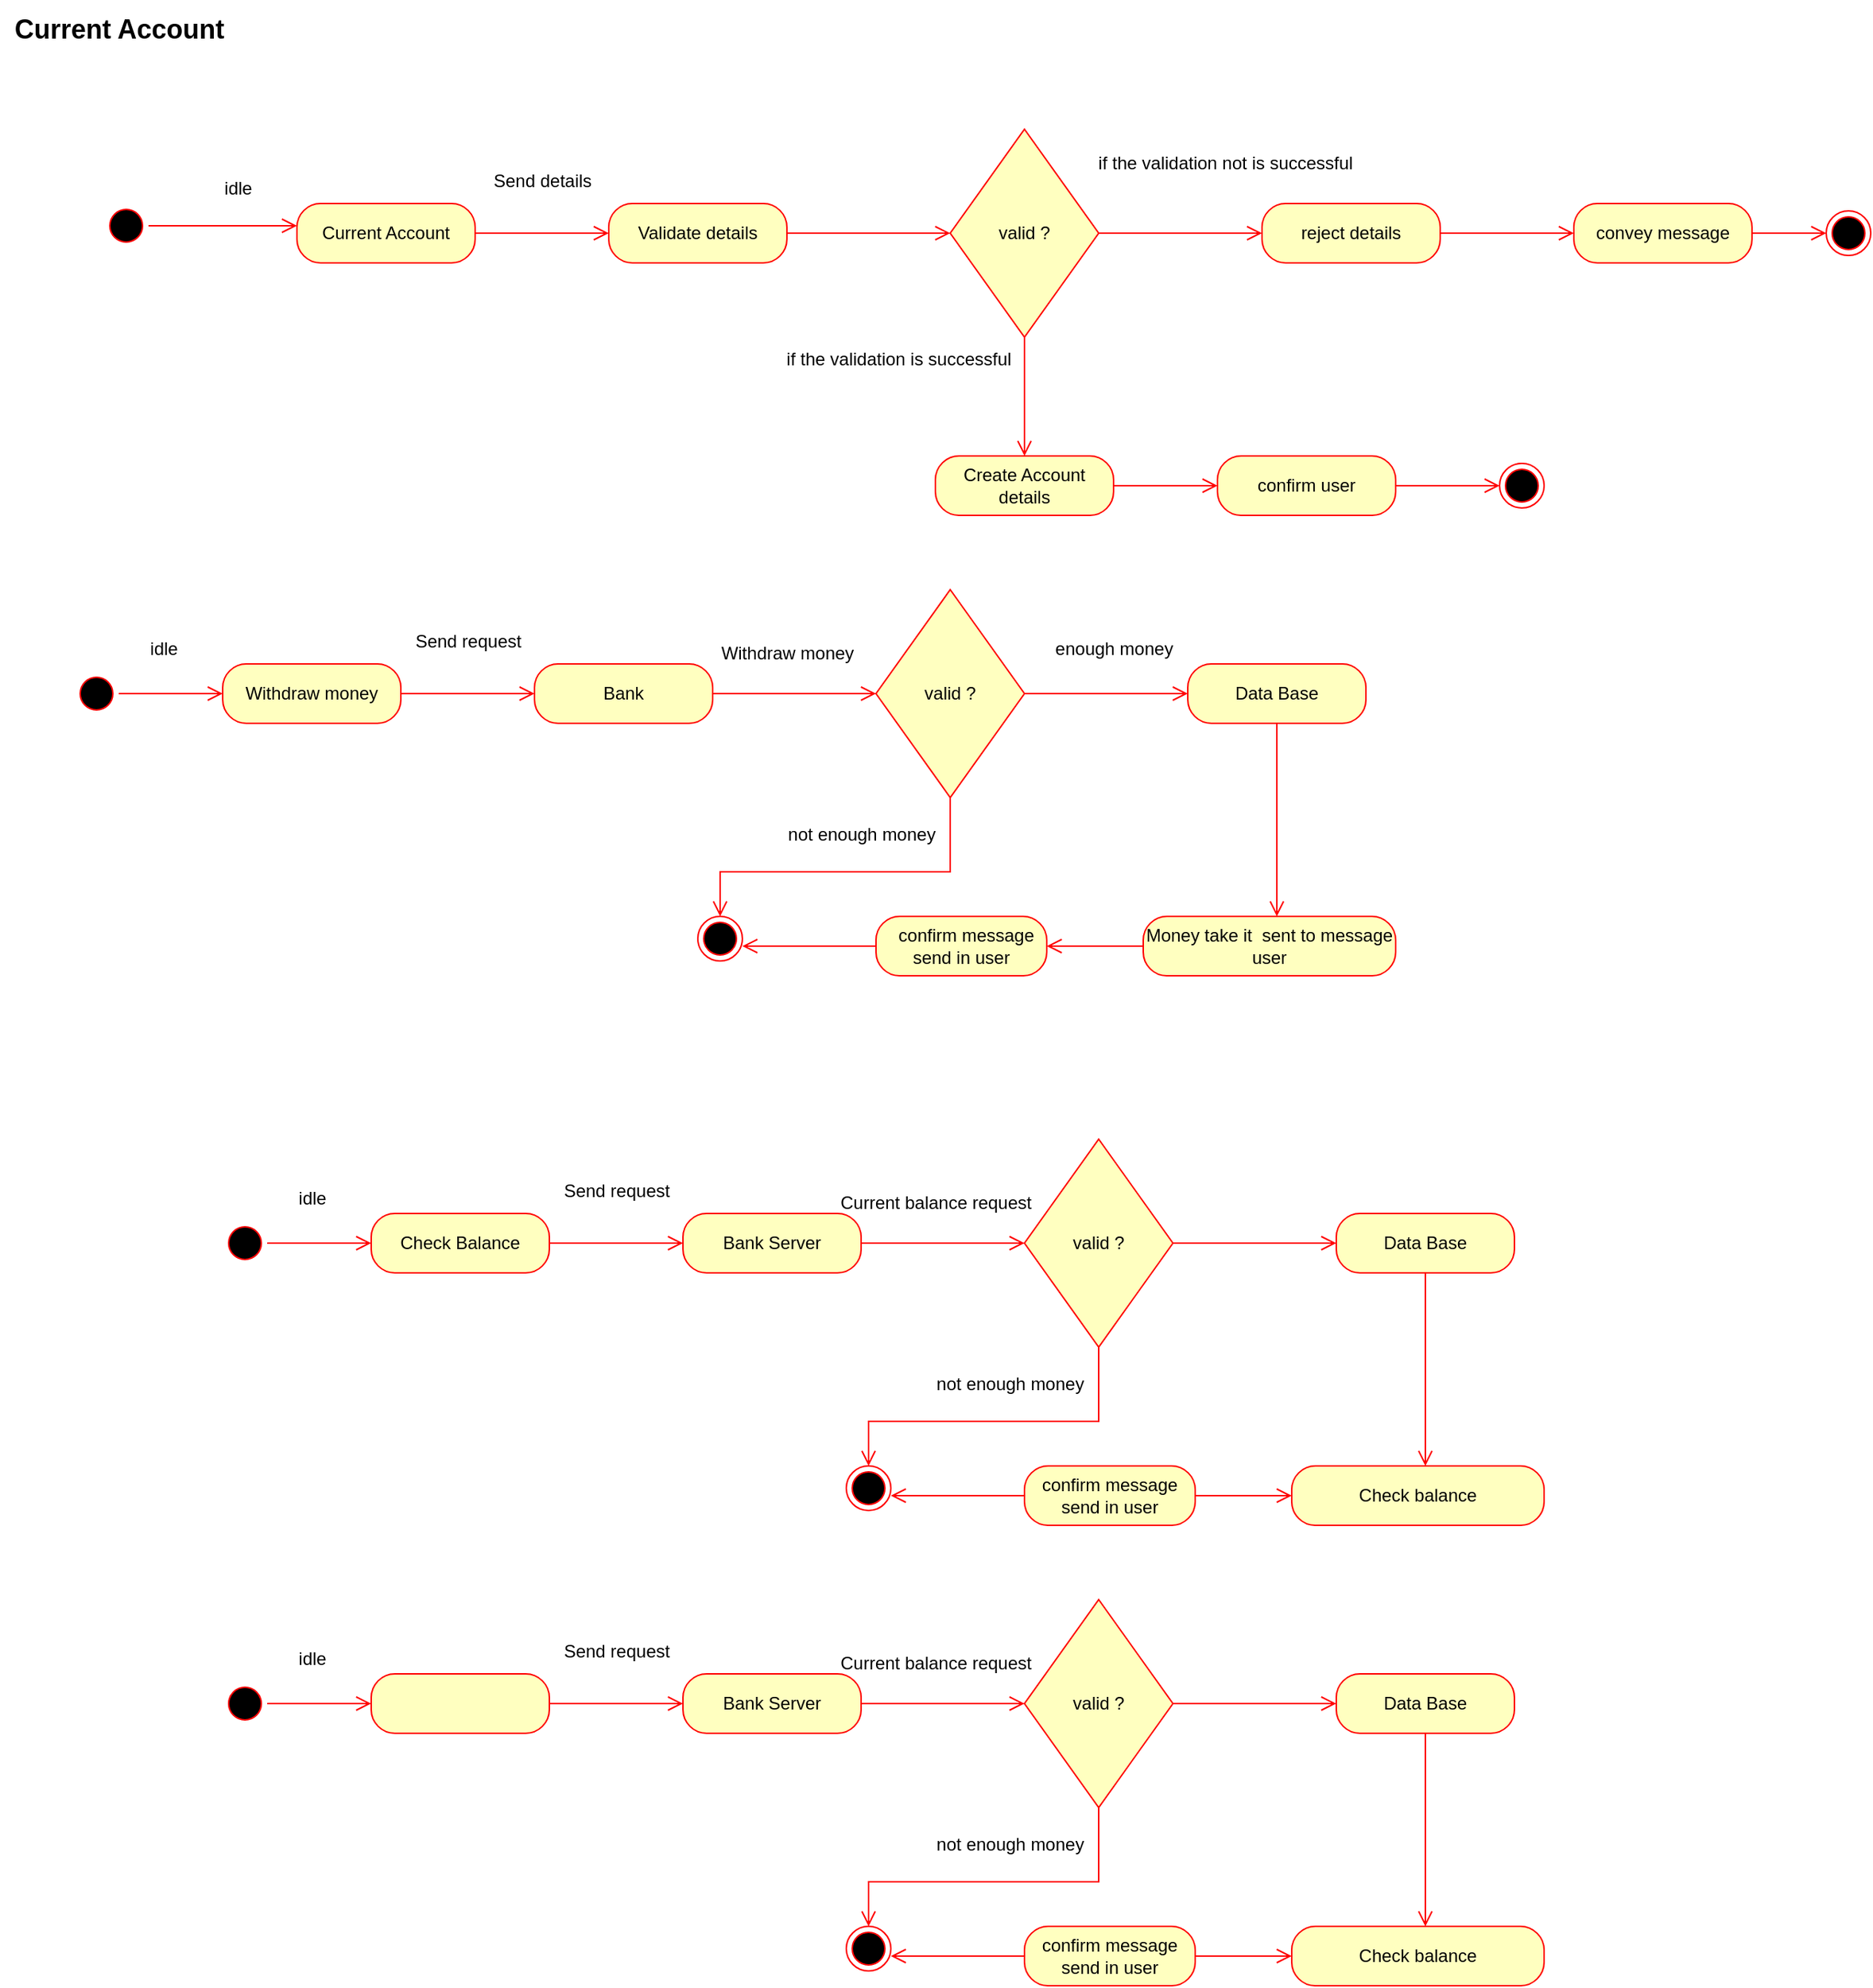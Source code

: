 <mxfile version="21.6.5" type="google">
  <diagram name="Page-1" id="LhgFmsVcu8ArwkQBSXOU">
    <mxGraphModel grid="1" page="1" gridSize="10" guides="1" tooltips="1" connect="1" arrows="1" fold="1" pageScale="1" pageWidth="850" pageHeight="1100" math="0" shadow="0">
      <root>
        <mxCell id="0" />
        <mxCell id="1" parent="0" />
        <mxCell id="3hHL_ZOIM24acb1oDl9e-30" value="" style="ellipse;html=1;shape=endState;fillColor=#000000;strokeColor=#ff0000;" vertex="1" parent="1">
          <mxGeometry x="1150" y="345" width="30" height="30" as="geometry" />
        </mxCell>
        <mxCell id="3hHL_ZOIM24acb1oDl9e-33" value="" style="ellipse;html=1;shape=endState;fillColor=#000000;strokeColor=#ff0000;" vertex="1" parent="1">
          <mxGeometry x="1370" y="175" width="30" height="30" as="geometry" />
        </mxCell>
        <mxCell id="3hHL_ZOIM24acb1oDl9e-39" value="" style="ellipse;html=1;shape=startState;fillColor=#000000;strokeColor=#ff0000;" vertex="1" parent="1">
          <mxGeometry x="210" y="170" width="30" height="30" as="geometry" />
        </mxCell>
        <mxCell id="3hHL_ZOIM24acb1oDl9e-40" value="" style="edgeStyle=orthogonalEdgeStyle;html=1;verticalAlign=bottom;endArrow=open;endSize=8;strokeColor=#ff0000;rounded=0;" edge="1" parent="1" source="3hHL_ZOIM24acb1oDl9e-39">
          <mxGeometry relative="1" as="geometry">
            <mxPoint x="340" y="185" as="targetPoint" />
          </mxGeometry>
        </mxCell>
        <mxCell id="3hHL_ZOIM24acb1oDl9e-41" value="Current Account" style="rounded=1;whiteSpace=wrap;html=1;arcSize=40;fontColor=#000000;fillColor=#ffffc0;strokeColor=#ff0000;" vertex="1" parent="1">
          <mxGeometry x="340" y="170" width="120" height="40" as="geometry" />
        </mxCell>
        <mxCell id="3hHL_ZOIM24acb1oDl9e-42" value="" style="edgeStyle=orthogonalEdgeStyle;html=1;verticalAlign=bottom;endArrow=open;endSize=8;strokeColor=#ff0000;rounded=0;" edge="1" parent="1" source="3hHL_ZOIM24acb1oDl9e-41">
          <mxGeometry relative="1" as="geometry">
            <mxPoint x="550" y="190" as="targetPoint" />
            <mxPoint x="400" y="250" as="sourcePoint" />
          </mxGeometry>
        </mxCell>
        <mxCell id="3hHL_ZOIM24acb1oDl9e-43" value="Validate details" style="rounded=1;whiteSpace=wrap;html=1;arcSize=40;fontColor=#000000;fillColor=#ffffc0;strokeColor=#ff0000;" vertex="1" parent="1">
          <mxGeometry x="550" y="170" width="120" height="40" as="geometry" />
        </mxCell>
        <mxCell id="3hHL_ZOIM24acb1oDl9e-44" value="" style="edgeStyle=orthogonalEdgeStyle;html=1;verticalAlign=bottom;endArrow=open;endSize=8;strokeColor=#ff0000;rounded=0;exitX=1;exitY=0.5;exitDx=0;exitDy=0;" edge="1" parent="1" source="3hHL_ZOIM24acb1oDl9e-43">
          <mxGeometry relative="1" as="geometry">
            <mxPoint x="780" y="190" as="targetPoint" />
            <mxPoint x="670" y="230" as="sourcePoint" />
          </mxGeometry>
        </mxCell>
        <mxCell id="3hHL_ZOIM24acb1oDl9e-46" value="Send details" style="text;html=1;align=center;verticalAlign=middle;resizable=0;points=[];autosize=1;strokeColor=none;fillColor=none;" vertex="1" parent="1">
          <mxGeometry x="460" y="140" width="90" height="30" as="geometry" />
        </mxCell>
        <mxCell id="3hHL_ZOIM24acb1oDl9e-47" value="valid ?" style="rhombus;whiteSpace=wrap;html=1;fontColor=#000000;fillColor=#ffffc0;strokeColor=#ff0000;" vertex="1" parent="1">
          <mxGeometry x="780" y="120" width="100" height="140" as="geometry" />
        </mxCell>
        <mxCell id="3hHL_ZOIM24acb1oDl9e-49" value="" style="edgeStyle=orthogonalEdgeStyle;html=1;align=left;verticalAlign=top;endArrow=open;endSize=8;strokeColor=#ff0000;rounded=0;" edge="1" parent="1" source="3hHL_ZOIM24acb1oDl9e-47">
          <mxGeometry x="-1" relative="1" as="geometry">
            <mxPoint x="830" y="340" as="targetPoint" />
            <Array as="points">
              <mxPoint x="830" y="240" />
            </Array>
          </mxGeometry>
        </mxCell>
        <mxCell id="3hHL_ZOIM24acb1oDl9e-50" value="Create Account details" style="rounded=1;whiteSpace=wrap;html=1;arcSize=40;fontColor=#000000;fillColor=#ffffc0;strokeColor=#ff0000;" vertex="1" parent="1">
          <mxGeometry x="770" y="340" width="120" height="40" as="geometry" />
        </mxCell>
        <mxCell id="3hHL_ZOIM24acb1oDl9e-51" value="" style="edgeStyle=orthogonalEdgeStyle;html=1;verticalAlign=bottom;endArrow=open;endSize=8;strokeColor=#ff0000;rounded=0;exitX=1;exitY=0.5;exitDx=0;exitDy=0;" edge="1" parent="1" source="3hHL_ZOIM24acb1oDl9e-50">
          <mxGeometry relative="1" as="geometry">
            <mxPoint x="960" y="360" as="targetPoint" />
          </mxGeometry>
        </mxCell>
        <mxCell id="3hHL_ZOIM24acb1oDl9e-52" value="confirm user" style="rounded=1;whiteSpace=wrap;html=1;arcSize=40;fontColor=#000000;fillColor=#ffffc0;strokeColor=#ff0000;" vertex="1" parent="1">
          <mxGeometry x="960" y="340" width="120" height="40" as="geometry" />
        </mxCell>
        <mxCell id="3hHL_ZOIM24acb1oDl9e-53" value="" style="edgeStyle=orthogonalEdgeStyle;html=1;verticalAlign=bottom;endArrow=open;endSize=8;strokeColor=#ff0000;rounded=0;" edge="1" parent="1" source="3hHL_ZOIM24acb1oDl9e-52">
          <mxGeometry relative="1" as="geometry">
            <mxPoint x="1150" y="360" as="targetPoint" />
          </mxGeometry>
        </mxCell>
        <mxCell id="3hHL_ZOIM24acb1oDl9e-54" value="if the validation is successful" style="text;html=1;align=center;verticalAlign=middle;resizable=0;points=[];autosize=1;strokeColor=none;fillColor=none;" vertex="1" parent="1">
          <mxGeometry x="660" y="260" width="170" height="30" as="geometry" />
        </mxCell>
        <mxCell id="3hHL_ZOIM24acb1oDl9e-57" value="reject details" style="rounded=1;whiteSpace=wrap;html=1;arcSize=40;fontColor=#000000;fillColor=#ffffc0;strokeColor=#ff0000;" vertex="1" parent="1">
          <mxGeometry x="990" y="170" width="120" height="40" as="geometry" />
        </mxCell>
        <mxCell id="3hHL_ZOIM24acb1oDl9e-58" value="" style="edgeStyle=orthogonalEdgeStyle;html=1;verticalAlign=bottom;endArrow=open;endSize=8;strokeColor=#ff0000;rounded=0;exitX=1;exitY=0.5;exitDx=0;exitDy=0;" edge="1" parent="1" source="3hHL_ZOIM24acb1oDl9e-47">
          <mxGeometry relative="1" as="geometry">
            <mxPoint x="990" y="190" as="targetPoint" />
          </mxGeometry>
        </mxCell>
        <mxCell id="3hHL_ZOIM24acb1oDl9e-59" value="convey message" style="rounded=1;whiteSpace=wrap;html=1;arcSize=40;fontColor=#000000;fillColor=#ffffc0;strokeColor=#ff0000;" vertex="1" parent="1">
          <mxGeometry x="1200" y="170" width="120" height="40" as="geometry" />
        </mxCell>
        <mxCell id="3hHL_ZOIM24acb1oDl9e-60" value="" style="edgeStyle=orthogonalEdgeStyle;html=1;verticalAlign=bottom;endArrow=open;endSize=8;strokeColor=#ff0000;rounded=0;exitX=1;exitY=0.5;exitDx=0;exitDy=0;" edge="1" parent="1" source="3hHL_ZOIM24acb1oDl9e-57">
          <mxGeometry relative="1" as="geometry">
            <mxPoint x="1200" y="190" as="targetPoint" />
          </mxGeometry>
        </mxCell>
        <mxCell id="3hHL_ZOIM24acb1oDl9e-61" value="if the validation not is successful" style="text;html=1;align=center;verticalAlign=middle;resizable=0;points=[];autosize=1;strokeColor=none;fillColor=none;" vertex="1" parent="1">
          <mxGeometry x="870" y="128" width="190" height="30" as="geometry" />
        </mxCell>
        <mxCell id="3hHL_ZOIM24acb1oDl9e-63" value="" style="edgeStyle=orthogonalEdgeStyle;html=1;verticalAlign=bottom;endArrow=open;endSize=8;strokeColor=#ff0000;rounded=0;exitX=1;exitY=0.5;exitDx=0;exitDy=0;" edge="1" parent="1" source="3hHL_ZOIM24acb1oDl9e-59">
          <mxGeometry relative="1" as="geometry">
            <mxPoint x="1370" y="190" as="targetPoint" />
            <mxPoint x="1400" y="170" as="sourcePoint" />
          </mxGeometry>
        </mxCell>
        <mxCell id="3hHL_ZOIM24acb1oDl9e-64" value="idle" style="text;html=1;align=center;verticalAlign=middle;resizable=0;points=[];autosize=1;strokeColor=none;fillColor=none;" vertex="1" parent="1">
          <mxGeometry x="280" y="145" width="40" height="30" as="geometry" />
        </mxCell>
        <mxCell id="3hHL_ZOIM24acb1oDl9e-65" value="" style="ellipse;html=1;shape=endState;fillColor=#000000;strokeColor=#ff0000;" vertex="1" parent="1">
          <mxGeometry x="610" y="650" width="30" height="30" as="geometry" />
        </mxCell>
        <mxCell id="3hHL_ZOIM24acb1oDl9e-69" value="" style="edgeStyle=orthogonalEdgeStyle;html=1;verticalAlign=bottom;endArrow=open;endSize=8;strokeColor=#ff0000;rounded=0;" edge="1" parent="1">
          <mxGeometry relative="1" as="geometry">
            <mxPoint x="500" y="500" as="targetPoint" />
            <mxPoint x="410.0" y="500" as="sourcePoint" />
          </mxGeometry>
        </mxCell>
        <mxCell id="3hHL_ZOIM24acb1oDl9e-70" value="Bank" style="rounded=1;whiteSpace=wrap;html=1;arcSize=40;fontColor=#000000;fillColor=#ffffc0;strokeColor=#ff0000;" vertex="1" parent="1">
          <mxGeometry x="500" y="480" width="120" height="40" as="geometry" />
        </mxCell>
        <mxCell id="3hHL_ZOIM24acb1oDl9e-71" value="" style="edgeStyle=orthogonalEdgeStyle;html=1;verticalAlign=bottom;endArrow=open;endSize=8;strokeColor=#ff0000;rounded=0;exitX=1;exitY=0.5;exitDx=0;exitDy=0;" edge="1" parent="1" source="3hHL_ZOIM24acb1oDl9e-70">
          <mxGeometry relative="1" as="geometry">
            <mxPoint x="730" y="500" as="targetPoint" />
            <mxPoint x="620" y="540" as="sourcePoint" />
          </mxGeometry>
        </mxCell>
        <mxCell id="3hHL_ZOIM24acb1oDl9e-72" value="Send request" style="text;html=1;align=center;verticalAlign=middle;resizable=0;points=[];autosize=1;strokeColor=none;fillColor=none;" vertex="1" parent="1">
          <mxGeometry x="410" y="450" width="90" height="30" as="geometry" />
        </mxCell>
        <mxCell id="3hHL_ZOIM24acb1oDl9e-73" value="valid ?" style="rhombus;whiteSpace=wrap;html=1;fontColor=#000000;fillColor=#ffffc0;strokeColor=#ff0000;" vertex="1" parent="1">
          <mxGeometry x="730" y="430" width="100" height="140" as="geometry" />
        </mxCell>
        <mxCell id="3hHL_ZOIM24acb1oDl9e-74" value="" style="edgeStyle=orthogonalEdgeStyle;html=1;align=left;verticalAlign=top;endArrow=open;endSize=8;strokeColor=#ff0000;rounded=0;entryX=0.5;entryY=0;entryDx=0;entryDy=0;" edge="1" parent="1" source="3hHL_ZOIM24acb1oDl9e-73" target="3hHL_ZOIM24acb1oDl9e-65">
          <mxGeometry x="-1" relative="1" as="geometry">
            <mxPoint x="780" y="650" as="targetPoint" />
            <Array as="points">
              <mxPoint x="780" y="620" />
              <mxPoint x="625" y="620" />
            </Array>
          </mxGeometry>
        </mxCell>
        <mxCell id="3hHL_ZOIM24acb1oDl9e-75" value="&amp;nbsp; &amp;nbsp;confirm message&amp;nbsp; send in user" style="rounded=1;whiteSpace=wrap;html=1;arcSize=40;fontColor=#000000;fillColor=#ffffc0;strokeColor=#ff0000;" vertex="1" parent="1">
          <mxGeometry x="730" y="650" width="115" height="40" as="geometry" />
        </mxCell>
        <mxCell id="3hHL_ZOIM24acb1oDl9e-77" value="Money take it&amp;nbsp; sent to message user" style="rounded=1;whiteSpace=wrap;html=1;arcSize=40;fontColor=#000000;fillColor=#ffffc0;strokeColor=#ff0000;" vertex="1" parent="1">
          <mxGeometry x="910" y="650" width="170" height="40" as="geometry" />
        </mxCell>
        <mxCell id="3hHL_ZOIM24acb1oDl9e-79" value="not enough money" style="text;html=1;align=center;verticalAlign=middle;resizable=0;points=[];autosize=1;strokeColor=none;fillColor=none;" vertex="1" parent="1">
          <mxGeometry x="660" y="580" width="120" height="30" as="geometry" />
        </mxCell>
        <mxCell id="3hHL_ZOIM24acb1oDl9e-80" value="Data Base" style="rounded=1;whiteSpace=wrap;html=1;arcSize=40;fontColor=#000000;fillColor=#ffffc0;strokeColor=#ff0000;" vertex="1" parent="1">
          <mxGeometry x="940" y="480" width="120" height="40" as="geometry" />
        </mxCell>
        <mxCell id="3hHL_ZOIM24acb1oDl9e-81" value="" style="edgeStyle=orthogonalEdgeStyle;html=1;verticalAlign=bottom;endArrow=open;endSize=8;strokeColor=#ff0000;rounded=0;exitX=1;exitY=0.5;exitDx=0;exitDy=0;" edge="1" parent="1" source="3hHL_ZOIM24acb1oDl9e-73">
          <mxGeometry relative="1" as="geometry">
            <mxPoint x="940" y="500" as="targetPoint" />
          </mxGeometry>
        </mxCell>
        <mxCell id="3hHL_ZOIM24acb1oDl9e-84" value="enough money" style="text;html=1;align=center;verticalAlign=middle;resizable=0;points=[];autosize=1;strokeColor=none;fillColor=none;" vertex="1" parent="1">
          <mxGeometry x="840" y="455" width="100" height="30" as="geometry" />
        </mxCell>
        <mxCell id="3hHL_ZOIM24acb1oDl9e-86" value="idle" style="text;html=1;align=center;verticalAlign=middle;resizable=0;points=[];autosize=1;strokeColor=none;fillColor=none;" vertex="1" parent="1">
          <mxGeometry x="230" y="455" width="40" height="30" as="geometry" />
        </mxCell>
        <mxCell id="3hHL_ZOIM24acb1oDl9e-91" value="" style="ellipse;html=1;shape=startState;fillColor=#000000;strokeColor=#ff0000;" vertex="1" parent="1">
          <mxGeometry x="190" y="485" width="30" height="30" as="geometry" />
        </mxCell>
        <mxCell id="3hHL_ZOIM24acb1oDl9e-92" value="" style="edgeStyle=orthogonalEdgeStyle;html=1;verticalAlign=bottom;endArrow=open;endSize=8;strokeColor=#ff0000;rounded=0;entryX=0;entryY=0.5;entryDx=0;entryDy=0;" edge="1" parent="1" source="3hHL_ZOIM24acb1oDl9e-91">
          <mxGeometry relative="1" as="geometry">
            <mxPoint x="290.0" y="500" as="targetPoint" />
            <Array as="points">
              <mxPoint x="240" y="500" />
              <mxPoint x="240" y="500" />
            </Array>
          </mxGeometry>
        </mxCell>
        <mxCell id="3hHL_ZOIM24acb1oDl9e-96" value="Withdraw money" style="rounded=1;whiteSpace=wrap;html=1;arcSize=40;fontColor=#000000;fillColor=#ffffc0;strokeColor=#ff0000;" vertex="1" parent="1">
          <mxGeometry x="290" y="480" width="120" height="40" as="geometry" />
        </mxCell>
        <mxCell id="s9lDhGZr_GCPoZ6Njrhr-1" value="Withdraw money" style="text;html=1;align=center;verticalAlign=middle;resizable=0;points=[];autosize=1;strokeColor=none;fillColor=none;" vertex="1" parent="1">
          <mxGeometry x="615" y="458" width="110" height="30" as="geometry" />
        </mxCell>
        <mxCell id="apRYlzBvr7YCLT5drbuW-8" value="" style="edgeStyle=orthogonalEdgeStyle;html=1;verticalAlign=bottom;endArrow=open;endSize=8;strokeColor=#ff0000;rounded=0;exitX=0.5;exitY=1;exitDx=0;exitDy=0;" edge="1" parent="1" source="3hHL_ZOIM24acb1oDl9e-80" target="3hHL_ZOIM24acb1oDl9e-77">
          <mxGeometry relative="1" as="geometry">
            <mxPoint x="1010" y="600" as="targetPoint" />
            <Array as="points">
              <mxPoint x="1000" y="630" />
              <mxPoint x="1000" y="630" />
            </Array>
          </mxGeometry>
        </mxCell>
        <mxCell id="apRYlzBvr7YCLT5drbuW-13" value="" style="edgeStyle=orthogonalEdgeStyle;html=1;verticalAlign=bottom;endArrow=open;endSize=8;strokeColor=#ff0000;rounded=0;exitX=0;exitY=0.5;exitDx=0;exitDy=0;" edge="1" parent="1" source="3hHL_ZOIM24acb1oDl9e-75">
          <mxGeometry relative="1" as="geometry">
            <mxPoint x="640" y="670" as="targetPoint" />
          </mxGeometry>
        </mxCell>
        <mxCell id="apRYlzBvr7YCLT5drbuW-14" value="" style="ellipse;html=1;shape=endState;fillColor=#000000;strokeColor=#ff0000;" vertex="1" parent="1">
          <mxGeometry x="710" y="1020" width="30" height="30" as="geometry" />
        </mxCell>
        <mxCell id="apRYlzBvr7YCLT5drbuW-15" value="" style="edgeStyle=orthogonalEdgeStyle;html=1;verticalAlign=bottom;endArrow=open;endSize=8;strokeColor=#ff0000;rounded=0;" edge="1" parent="1">
          <mxGeometry relative="1" as="geometry">
            <mxPoint x="600" y="870" as="targetPoint" />
            <mxPoint x="510.0" y="870" as="sourcePoint" />
          </mxGeometry>
        </mxCell>
        <mxCell id="apRYlzBvr7YCLT5drbuW-16" value="Bank Server" style="rounded=1;whiteSpace=wrap;html=1;arcSize=40;fontColor=#000000;fillColor=#ffffc0;strokeColor=#ff0000;" vertex="1" parent="1">
          <mxGeometry x="600" y="850" width="120" height="40" as="geometry" />
        </mxCell>
        <mxCell id="apRYlzBvr7YCLT5drbuW-17" value="" style="edgeStyle=orthogonalEdgeStyle;html=1;verticalAlign=bottom;endArrow=open;endSize=8;strokeColor=#ff0000;rounded=0;exitX=1;exitY=0.5;exitDx=0;exitDy=0;" edge="1" parent="1" source="apRYlzBvr7YCLT5drbuW-16">
          <mxGeometry relative="1" as="geometry">
            <mxPoint x="830" y="870" as="targetPoint" />
            <mxPoint x="720" y="910" as="sourcePoint" />
          </mxGeometry>
        </mxCell>
        <mxCell id="apRYlzBvr7YCLT5drbuW-18" value="Send request" style="text;html=1;align=center;verticalAlign=middle;resizable=0;points=[];autosize=1;strokeColor=none;fillColor=none;" vertex="1" parent="1">
          <mxGeometry x="510" y="820" width="90" height="30" as="geometry" />
        </mxCell>
        <mxCell id="apRYlzBvr7YCLT5drbuW-19" value="valid ?" style="rhombus;whiteSpace=wrap;html=1;fontColor=#000000;fillColor=#ffffc0;strokeColor=#ff0000;" vertex="1" parent="1">
          <mxGeometry x="830" y="800" width="100" height="140" as="geometry" />
        </mxCell>
        <mxCell id="apRYlzBvr7YCLT5drbuW-20" value="" style="edgeStyle=orthogonalEdgeStyle;html=1;align=left;verticalAlign=top;endArrow=open;endSize=8;strokeColor=#ff0000;rounded=0;entryX=0.5;entryY=0;entryDx=0;entryDy=0;" edge="1" parent="1" source="apRYlzBvr7YCLT5drbuW-19" target="apRYlzBvr7YCLT5drbuW-14">
          <mxGeometry x="-1" relative="1" as="geometry">
            <mxPoint x="880" y="1020" as="targetPoint" />
            <Array as="points">
              <mxPoint x="880" y="990" />
              <mxPoint x="725" y="990" />
            </Array>
          </mxGeometry>
        </mxCell>
        <mxCell id="apRYlzBvr7YCLT5drbuW-21" value="confirm message send in user" style="rounded=1;whiteSpace=wrap;html=1;arcSize=40;fontColor=#000000;fillColor=#ffffc0;strokeColor=#ff0000;" vertex="1" parent="1">
          <mxGeometry x="830" y="1020" width="115" height="40" as="geometry" />
        </mxCell>
        <mxCell id="apRYlzBvr7YCLT5drbuW-22" value="" style="edgeStyle=orthogonalEdgeStyle;html=1;verticalAlign=bottom;endArrow=open;endSize=8;strokeColor=#ff0000;rounded=0;exitX=1;exitY=0.5;exitDx=0;exitDy=0;" edge="1" parent="1" source="apRYlzBvr7YCLT5drbuW-21">
          <mxGeometry relative="1" as="geometry">
            <mxPoint x="1010" y="1040" as="targetPoint" />
          </mxGeometry>
        </mxCell>
        <mxCell id="apRYlzBvr7YCLT5drbuW-23" value="Check balance" style="rounded=1;whiteSpace=wrap;html=1;arcSize=40;fontColor=#000000;fillColor=#ffffc0;strokeColor=#ff0000;" vertex="1" parent="1">
          <mxGeometry x="1010" y="1020" width="170" height="40" as="geometry" />
        </mxCell>
        <mxCell id="apRYlzBvr7YCLT5drbuW-24" value="not enough money" style="text;html=1;align=center;verticalAlign=middle;resizable=0;points=[];autosize=1;strokeColor=none;fillColor=none;" vertex="1" parent="1">
          <mxGeometry x="760" y="950" width="120" height="30" as="geometry" />
        </mxCell>
        <mxCell id="apRYlzBvr7YCLT5drbuW-25" value="Data Base" style="rounded=1;whiteSpace=wrap;html=1;arcSize=40;fontColor=#000000;fillColor=#ffffc0;strokeColor=#ff0000;" vertex="1" parent="1">
          <mxGeometry x="1040" y="850" width="120" height="40" as="geometry" />
        </mxCell>
        <mxCell id="apRYlzBvr7YCLT5drbuW-26" value="" style="edgeStyle=orthogonalEdgeStyle;html=1;verticalAlign=bottom;endArrow=open;endSize=8;strokeColor=#ff0000;rounded=0;exitX=1;exitY=0.5;exitDx=0;exitDy=0;" edge="1" parent="1" source="apRYlzBvr7YCLT5drbuW-19">
          <mxGeometry relative="1" as="geometry">
            <mxPoint x="1040" y="870" as="targetPoint" />
          </mxGeometry>
        </mxCell>
        <mxCell id="apRYlzBvr7YCLT5drbuW-28" value="idle" style="text;html=1;align=center;verticalAlign=middle;resizable=0;points=[];autosize=1;strokeColor=none;fillColor=none;" vertex="1" parent="1">
          <mxGeometry x="330" y="825" width="40" height="30" as="geometry" />
        </mxCell>
        <mxCell id="apRYlzBvr7YCLT5drbuW-29" value="" style="ellipse;html=1;shape=startState;fillColor=#000000;strokeColor=#ff0000;" vertex="1" parent="1">
          <mxGeometry x="290" y="855" width="30" height="30" as="geometry" />
        </mxCell>
        <mxCell id="apRYlzBvr7YCLT5drbuW-30" value="" style="edgeStyle=orthogonalEdgeStyle;html=1;verticalAlign=bottom;endArrow=open;endSize=8;strokeColor=#ff0000;rounded=0;entryX=0;entryY=0.5;entryDx=0;entryDy=0;" edge="1" parent="1" source="apRYlzBvr7YCLT5drbuW-29">
          <mxGeometry relative="1" as="geometry">
            <mxPoint x="390.0" y="870" as="targetPoint" />
            <Array as="points">
              <mxPoint x="340" y="870" />
              <mxPoint x="340" y="870" />
            </Array>
          </mxGeometry>
        </mxCell>
        <mxCell id="apRYlzBvr7YCLT5drbuW-31" value="Check Balance" style="rounded=1;whiteSpace=wrap;html=1;arcSize=40;fontColor=#000000;fillColor=#ffffc0;strokeColor=#ff0000;" vertex="1" parent="1">
          <mxGeometry x="390" y="850" width="120" height="40" as="geometry" />
        </mxCell>
        <mxCell id="apRYlzBvr7YCLT5drbuW-32" value="Current balance request" style="text;html=1;align=center;verticalAlign=middle;resizable=0;points=[];autosize=1;strokeColor=none;fillColor=none;" vertex="1" parent="1">
          <mxGeometry x="695" y="828" width="150" height="30" as="geometry" />
        </mxCell>
        <mxCell id="apRYlzBvr7YCLT5drbuW-33" value="" style="edgeStyle=orthogonalEdgeStyle;html=1;verticalAlign=bottom;endArrow=open;endSize=8;strokeColor=#ff0000;rounded=0;exitX=0.5;exitY=1;exitDx=0;exitDy=0;" edge="1" parent="1" source="apRYlzBvr7YCLT5drbuW-25" target="apRYlzBvr7YCLT5drbuW-23">
          <mxGeometry relative="1" as="geometry">
            <mxPoint x="1110" y="970" as="targetPoint" />
            <Array as="points">
              <mxPoint x="1100" y="1000" />
              <mxPoint x="1100" y="1000" />
            </Array>
          </mxGeometry>
        </mxCell>
        <mxCell id="apRYlzBvr7YCLT5drbuW-34" value="" style="edgeStyle=orthogonalEdgeStyle;html=1;verticalAlign=bottom;endArrow=open;endSize=8;strokeColor=#ff0000;rounded=0;exitX=0;exitY=0.5;exitDx=0;exitDy=0;" edge="1" parent="1" source="apRYlzBvr7YCLT5drbuW-21">
          <mxGeometry relative="1" as="geometry">
            <mxPoint x="740" y="1040" as="targetPoint" />
          </mxGeometry>
        </mxCell>
        <mxCell id="apRYlzBvr7YCLT5drbuW-36" value="" style="edgeStyle=orthogonalEdgeStyle;html=1;verticalAlign=bottom;endArrow=open;endSize=8;strokeColor=#ff0000;rounded=0;exitX=0;exitY=0.5;exitDx=0;exitDy=0;entryX=1;entryY=0.5;entryDx=0;entryDy=0;" edge="1" parent="1" source="3hHL_ZOIM24acb1oDl9e-77" target="3hHL_ZOIM24acb1oDl9e-75">
          <mxGeometry relative="1" as="geometry">
            <mxPoint x="1310" y="600" as="targetPoint" />
          </mxGeometry>
        </mxCell>
        <mxCell id="apRYlzBvr7YCLT5drbuW-37" value="" style="ellipse;html=1;shape=endState;fillColor=#000000;strokeColor=#ff0000;" vertex="1" parent="1">
          <mxGeometry x="710" y="1330" width="30" height="30" as="geometry" />
        </mxCell>
        <mxCell id="apRYlzBvr7YCLT5drbuW-38" value="" style="edgeStyle=orthogonalEdgeStyle;html=1;verticalAlign=bottom;endArrow=open;endSize=8;strokeColor=#ff0000;rounded=0;" edge="1" parent="1">
          <mxGeometry relative="1" as="geometry">
            <mxPoint x="600" y="1180" as="targetPoint" />
            <mxPoint x="510.0" y="1180" as="sourcePoint" />
          </mxGeometry>
        </mxCell>
        <mxCell id="apRYlzBvr7YCLT5drbuW-39" value="Bank Server" style="rounded=1;whiteSpace=wrap;html=1;arcSize=40;fontColor=#000000;fillColor=#ffffc0;strokeColor=#ff0000;" vertex="1" parent="1">
          <mxGeometry x="600" y="1160" width="120" height="40" as="geometry" />
        </mxCell>
        <mxCell id="apRYlzBvr7YCLT5drbuW-40" value="" style="edgeStyle=orthogonalEdgeStyle;html=1;verticalAlign=bottom;endArrow=open;endSize=8;strokeColor=#ff0000;rounded=0;exitX=1;exitY=0.5;exitDx=0;exitDy=0;" edge="1" parent="1" source="apRYlzBvr7YCLT5drbuW-39">
          <mxGeometry relative="1" as="geometry">
            <mxPoint x="830" y="1180" as="targetPoint" />
            <mxPoint x="720" y="1220" as="sourcePoint" />
          </mxGeometry>
        </mxCell>
        <mxCell id="apRYlzBvr7YCLT5drbuW-41" value="Send request" style="text;html=1;align=center;verticalAlign=middle;resizable=0;points=[];autosize=1;strokeColor=none;fillColor=none;" vertex="1" parent="1">
          <mxGeometry x="510" y="1130" width="90" height="30" as="geometry" />
        </mxCell>
        <mxCell id="apRYlzBvr7YCLT5drbuW-42" value="valid ?" style="rhombus;whiteSpace=wrap;html=1;fontColor=#000000;fillColor=#ffffc0;strokeColor=#ff0000;" vertex="1" parent="1">
          <mxGeometry x="830" y="1110" width="100" height="140" as="geometry" />
        </mxCell>
        <mxCell id="apRYlzBvr7YCLT5drbuW-43" value="" style="edgeStyle=orthogonalEdgeStyle;html=1;align=left;verticalAlign=top;endArrow=open;endSize=8;strokeColor=#ff0000;rounded=0;entryX=0.5;entryY=0;entryDx=0;entryDy=0;" edge="1" parent="1" source="apRYlzBvr7YCLT5drbuW-42" target="apRYlzBvr7YCLT5drbuW-37">
          <mxGeometry x="-1" relative="1" as="geometry">
            <mxPoint x="880" y="1330" as="targetPoint" />
            <Array as="points">
              <mxPoint x="880" y="1300" />
              <mxPoint x="725" y="1300" />
            </Array>
          </mxGeometry>
        </mxCell>
        <mxCell id="apRYlzBvr7YCLT5drbuW-44" value="confirm message send in user" style="rounded=1;whiteSpace=wrap;html=1;arcSize=40;fontColor=#000000;fillColor=#ffffc0;strokeColor=#ff0000;" vertex="1" parent="1">
          <mxGeometry x="830" y="1330" width="115" height="40" as="geometry" />
        </mxCell>
        <mxCell id="apRYlzBvr7YCLT5drbuW-45" value="" style="edgeStyle=orthogonalEdgeStyle;html=1;verticalAlign=bottom;endArrow=open;endSize=8;strokeColor=#ff0000;rounded=0;exitX=1;exitY=0.5;exitDx=0;exitDy=0;" edge="1" parent="1" source="apRYlzBvr7YCLT5drbuW-44">
          <mxGeometry relative="1" as="geometry">
            <mxPoint x="1010" y="1350" as="targetPoint" />
          </mxGeometry>
        </mxCell>
        <mxCell id="apRYlzBvr7YCLT5drbuW-46" value="Check balance" style="rounded=1;whiteSpace=wrap;html=1;arcSize=40;fontColor=#000000;fillColor=#ffffc0;strokeColor=#ff0000;" vertex="1" parent="1">
          <mxGeometry x="1010" y="1330" width="170" height="40" as="geometry" />
        </mxCell>
        <mxCell id="apRYlzBvr7YCLT5drbuW-47" value="not enough money" style="text;html=1;align=center;verticalAlign=middle;resizable=0;points=[];autosize=1;strokeColor=none;fillColor=none;" vertex="1" parent="1">
          <mxGeometry x="760" y="1260" width="120" height="30" as="geometry" />
        </mxCell>
        <mxCell id="apRYlzBvr7YCLT5drbuW-48" value="Data Base" style="rounded=1;whiteSpace=wrap;html=1;arcSize=40;fontColor=#000000;fillColor=#ffffc0;strokeColor=#ff0000;" vertex="1" parent="1">
          <mxGeometry x="1040" y="1160" width="120" height="40" as="geometry" />
        </mxCell>
        <mxCell id="apRYlzBvr7YCLT5drbuW-49" value="" style="edgeStyle=orthogonalEdgeStyle;html=1;verticalAlign=bottom;endArrow=open;endSize=8;strokeColor=#ff0000;rounded=0;exitX=1;exitY=0.5;exitDx=0;exitDy=0;" edge="1" parent="1" source="apRYlzBvr7YCLT5drbuW-42">
          <mxGeometry relative="1" as="geometry">
            <mxPoint x="1040" y="1180" as="targetPoint" />
          </mxGeometry>
        </mxCell>
        <mxCell id="apRYlzBvr7YCLT5drbuW-50" value="idle" style="text;html=1;align=center;verticalAlign=middle;resizable=0;points=[];autosize=1;strokeColor=none;fillColor=none;" vertex="1" parent="1">
          <mxGeometry x="330" y="1135" width="40" height="30" as="geometry" />
        </mxCell>
        <mxCell id="apRYlzBvr7YCLT5drbuW-51" value="" style="ellipse;html=1;shape=startState;fillColor=#000000;strokeColor=#ff0000;" vertex="1" parent="1">
          <mxGeometry x="290" y="1165" width="30" height="30" as="geometry" />
        </mxCell>
        <mxCell id="apRYlzBvr7YCLT5drbuW-52" value="" style="edgeStyle=orthogonalEdgeStyle;html=1;verticalAlign=bottom;endArrow=open;endSize=8;strokeColor=#ff0000;rounded=0;entryX=0;entryY=0.5;entryDx=0;entryDy=0;" edge="1" parent="1" source="apRYlzBvr7YCLT5drbuW-51">
          <mxGeometry relative="1" as="geometry">
            <mxPoint x="390.0" y="1180" as="targetPoint" />
            <Array as="points">
              <mxPoint x="340" y="1180" />
              <mxPoint x="340" y="1180" />
            </Array>
          </mxGeometry>
        </mxCell>
        <mxCell id="apRYlzBvr7YCLT5drbuW-53" value="" style="rounded=1;whiteSpace=wrap;html=1;arcSize=40;fontColor=#000000;fillColor=#ffffc0;strokeColor=#ff0000;" vertex="1" parent="1">
          <mxGeometry x="390" y="1160" width="120" height="40" as="geometry" />
        </mxCell>
        <mxCell id="apRYlzBvr7YCLT5drbuW-54" value="Current balance request" style="text;html=1;align=center;verticalAlign=middle;resizable=0;points=[];autosize=1;strokeColor=none;fillColor=none;" vertex="1" parent="1">
          <mxGeometry x="695" y="1138" width="150" height="30" as="geometry" />
        </mxCell>
        <mxCell id="apRYlzBvr7YCLT5drbuW-55" value="" style="edgeStyle=orthogonalEdgeStyle;html=1;verticalAlign=bottom;endArrow=open;endSize=8;strokeColor=#ff0000;rounded=0;exitX=0.5;exitY=1;exitDx=0;exitDy=0;" edge="1" parent="1" source="apRYlzBvr7YCLT5drbuW-48" target="apRYlzBvr7YCLT5drbuW-46">
          <mxGeometry relative="1" as="geometry">
            <mxPoint x="1110" y="1280" as="targetPoint" />
            <Array as="points">
              <mxPoint x="1100" y="1310" />
              <mxPoint x="1100" y="1310" />
            </Array>
          </mxGeometry>
        </mxCell>
        <mxCell id="apRYlzBvr7YCLT5drbuW-56" value="" style="edgeStyle=orthogonalEdgeStyle;html=1;verticalAlign=bottom;endArrow=open;endSize=8;strokeColor=#ff0000;rounded=0;exitX=0;exitY=0.5;exitDx=0;exitDy=0;" edge="1" parent="1" source="apRYlzBvr7YCLT5drbuW-44">
          <mxGeometry relative="1" as="geometry">
            <mxPoint x="740" y="1350" as="targetPoint" />
          </mxGeometry>
        </mxCell>
        <mxCell id="jWgHid5MBWgJrRrn1tO4-1" value="&lt;font style=&quot;font-size: 18px;&quot;&gt;&lt;b&gt;Current Account&lt;/b&gt;&lt;/font&gt;" style="text;html=1;align=center;verticalAlign=middle;resizable=0;points=[];autosize=1;strokeColor=none;fillColor=none;" vertex="1" parent="1">
          <mxGeometry x="140" y="33" width="160" height="40" as="geometry" />
        </mxCell>
      </root>
    </mxGraphModel>
  </diagram>
</mxfile>
